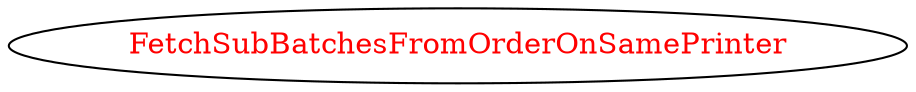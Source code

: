 digraph dependencyGraph {
 concentrate=true;
 ranksep="2.0";
 rankdir="LR"; 
 splines="ortho";
"FetchSubBatchesFromOrderOnSamePrinter" [fontcolor="red"];
}
